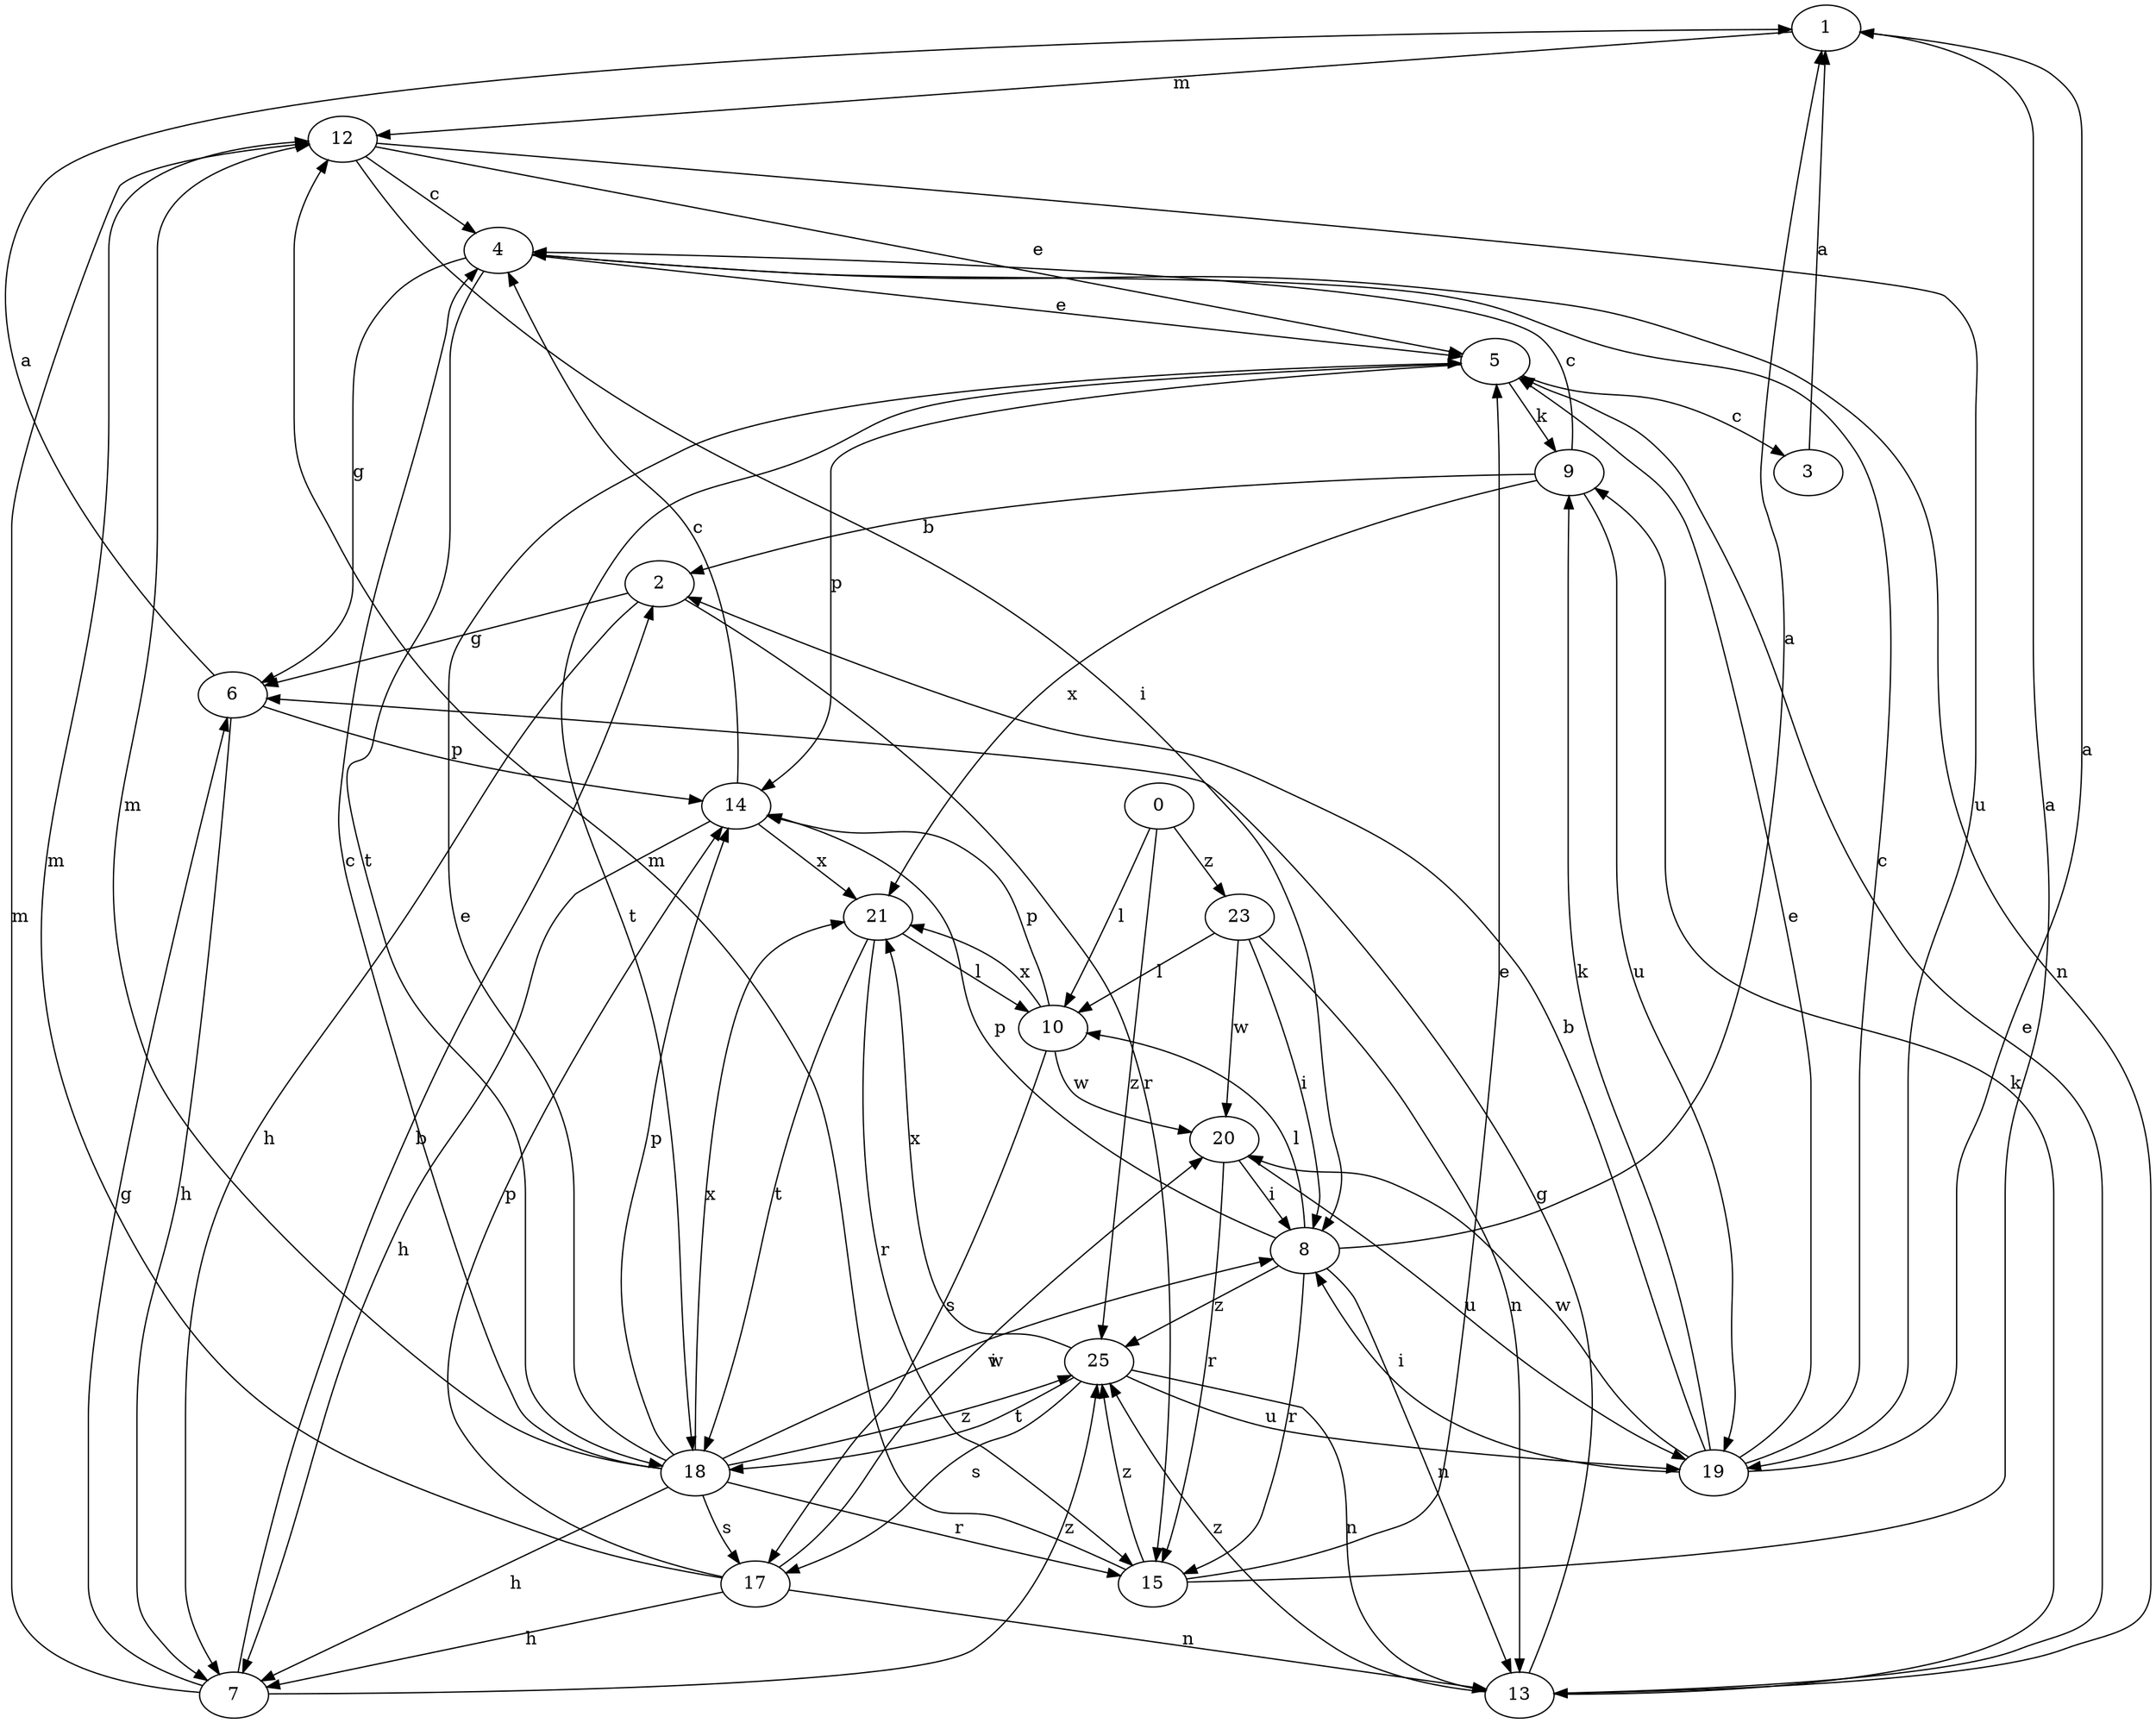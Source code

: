 strict digraph  {
1;
2;
3;
4;
5;
6;
7;
8;
9;
10;
12;
13;
14;
15;
0;
17;
18;
19;
20;
21;
23;
25;
1 -> 12  [label=m];
2 -> 6  [label=g];
2 -> 7  [label=h];
2 -> 15  [label=r];
3 -> 1  [label=a];
4 -> 5  [label=e];
4 -> 6  [label=g];
4 -> 13  [label=n];
4 -> 18  [label=t];
5 -> 3  [label=c];
5 -> 9  [label=k];
5 -> 14  [label=p];
5 -> 18  [label=t];
6 -> 1  [label=a];
6 -> 7  [label=h];
6 -> 14  [label=p];
7 -> 2  [label=b];
7 -> 6  [label=g];
7 -> 12  [label=m];
7 -> 25  [label=z];
8 -> 1  [label=a];
8 -> 10  [label=l];
8 -> 13  [label=n];
8 -> 14  [label=p];
8 -> 15  [label=r];
8 -> 25  [label=z];
9 -> 2  [label=b];
9 -> 4  [label=c];
9 -> 19  [label=u];
9 -> 21  [label=x];
10 -> 14  [label=p];
10 -> 17  [label=s];
10 -> 20  [label=w];
10 -> 21  [label=x];
12 -> 4  [label=c];
12 -> 5  [label=e];
12 -> 8  [label=i];
12 -> 19  [label=u];
13 -> 5  [label=e];
13 -> 6  [label=g];
13 -> 9  [label=k];
13 -> 25  [label=z];
14 -> 4  [label=c];
14 -> 7  [label=h];
14 -> 21  [label=x];
15 -> 1  [label=a];
15 -> 5  [label=e];
15 -> 12  [label=m];
15 -> 25  [label=z];
0 -> 10  [label=l];
0 -> 23  [label=z];
0 -> 25  [label=z];
17 -> 7  [label=h];
17 -> 12  [label=m];
17 -> 13  [label=n];
17 -> 14  [label=p];
17 -> 20  [label=w];
18 -> 4  [label=c];
18 -> 5  [label=e];
18 -> 7  [label=h];
18 -> 8  [label=i];
18 -> 12  [label=m];
18 -> 14  [label=p];
18 -> 15  [label=r];
18 -> 17  [label=s];
18 -> 21  [label=x];
18 -> 25  [label=z];
19 -> 1  [label=a];
19 -> 2  [label=b];
19 -> 4  [label=c];
19 -> 5  [label=e];
19 -> 8  [label=i];
19 -> 9  [label=k];
19 -> 20  [label=w];
20 -> 8  [label=i];
20 -> 15  [label=r];
20 -> 19  [label=u];
21 -> 10  [label=l];
21 -> 15  [label=r];
21 -> 18  [label=t];
23 -> 8  [label=i];
23 -> 10  [label=l];
23 -> 13  [label=n];
23 -> 20  [label=w];
25 -> 13  [label=n];
25 -> 17  [label=s];
25 -> 18  [label=t];
25 -> 19  [label=u];
25 -> 21  [label=x];
}

